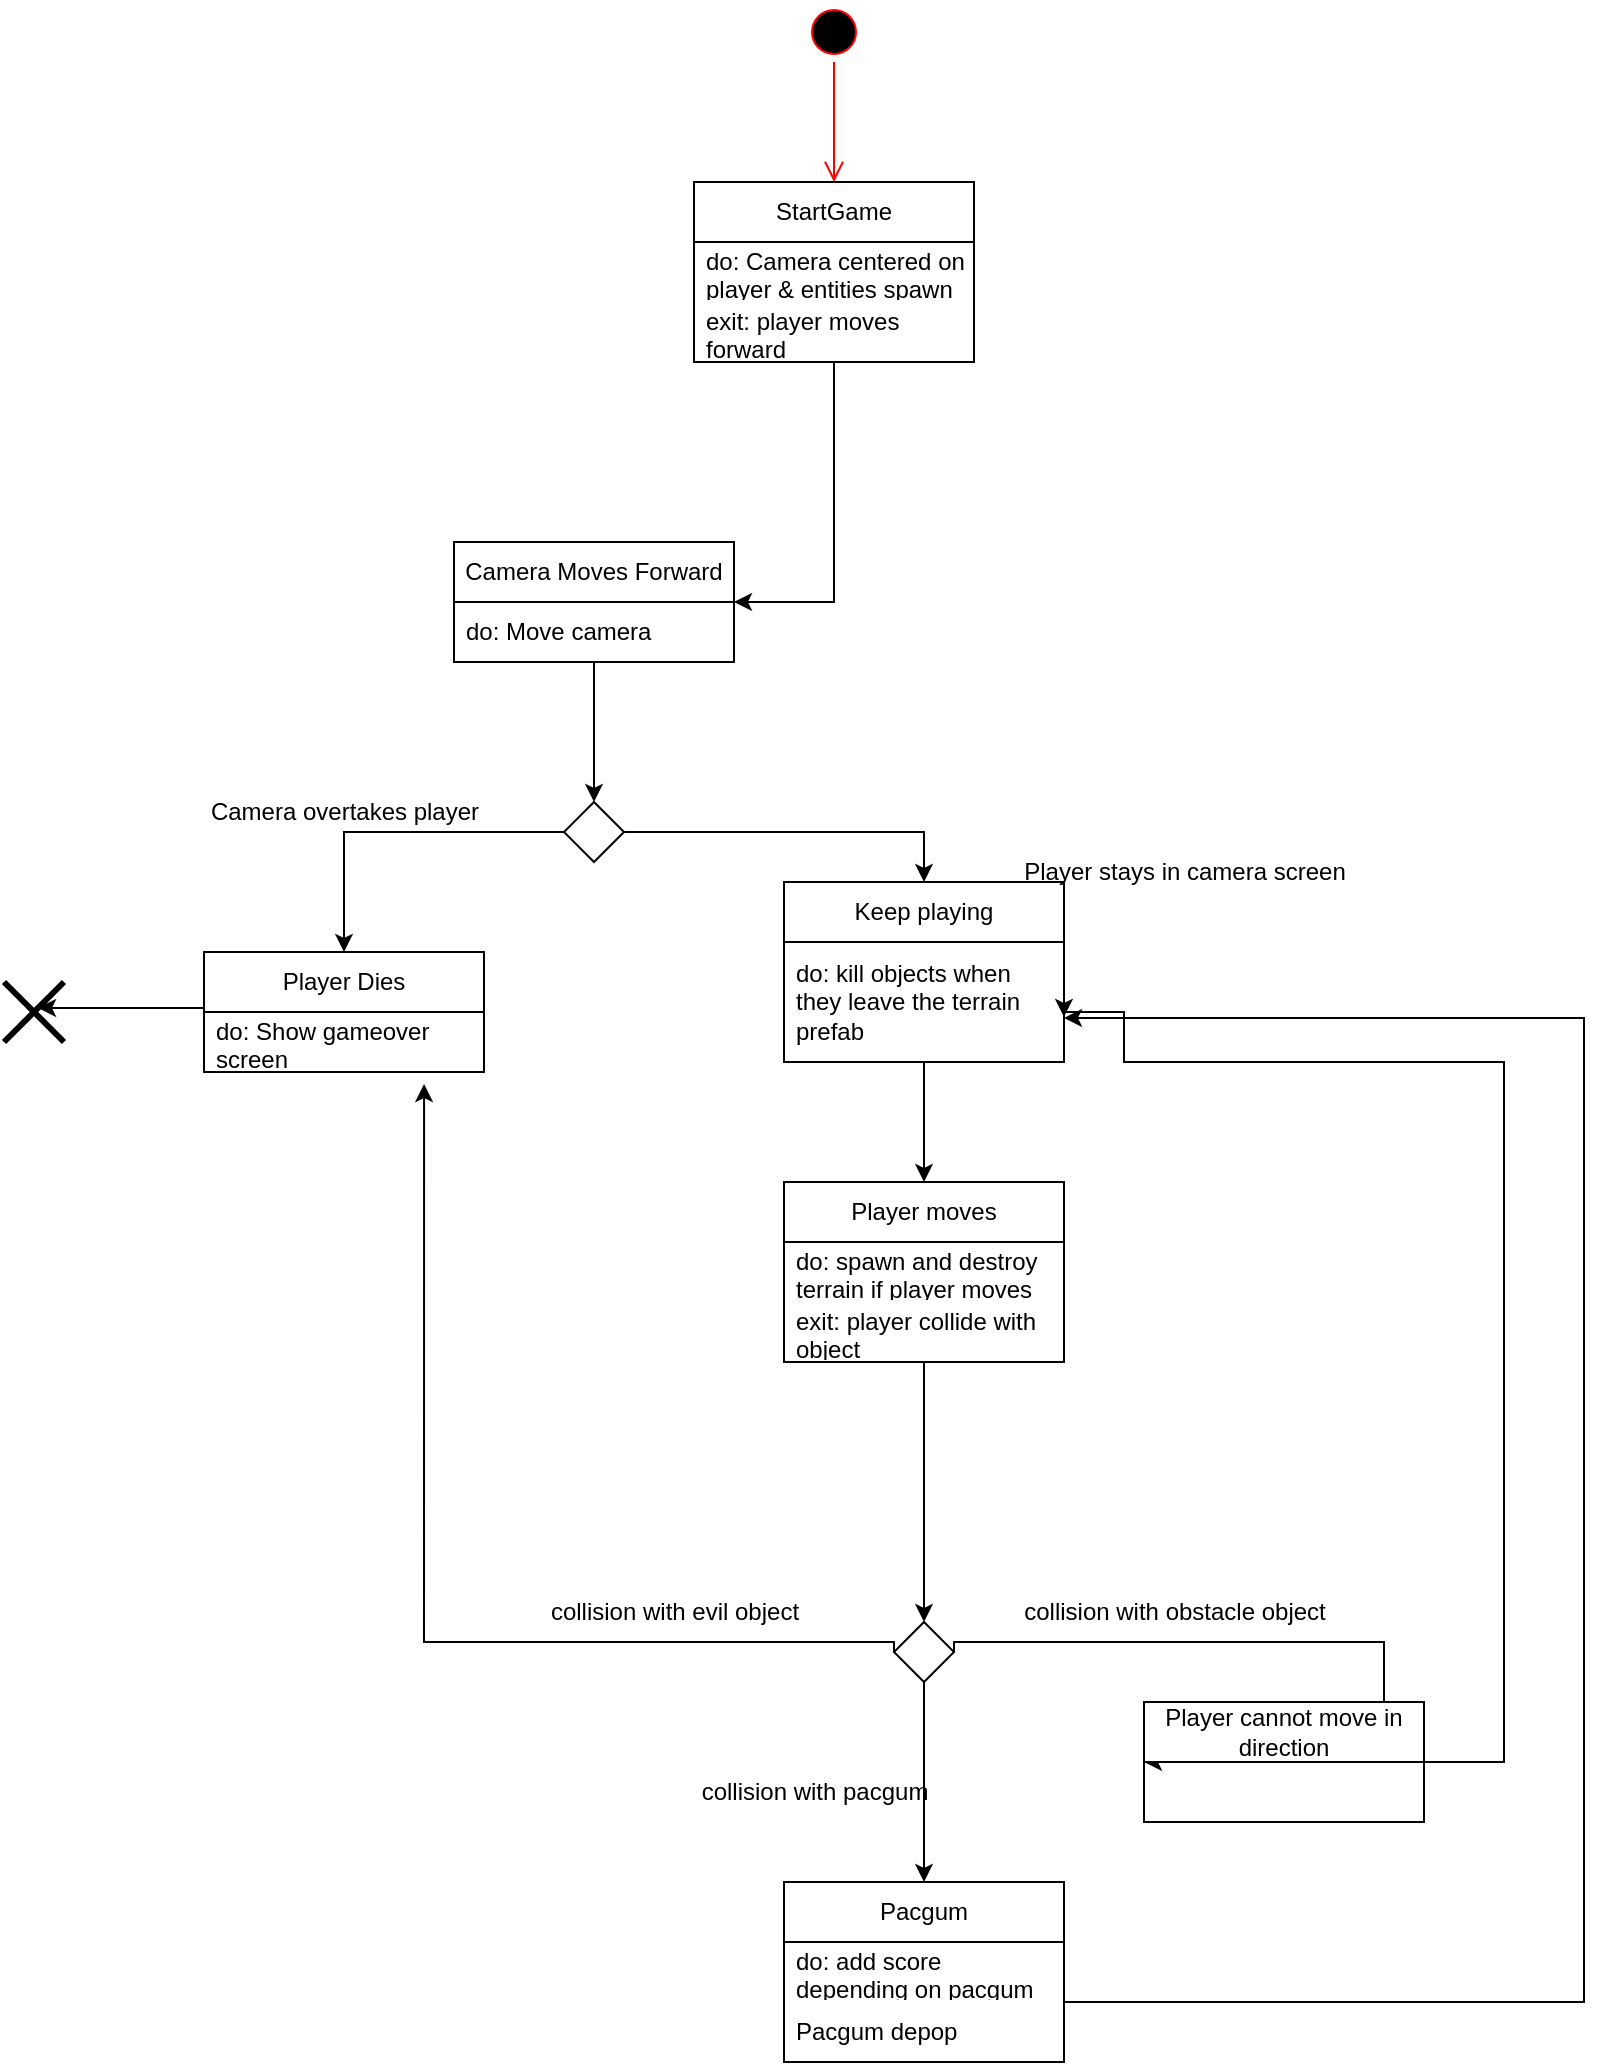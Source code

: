 <mxfile version="24.4.0" type="device">
  <diagram name="Page-1" id="nQDEeKBXd8hTK1AMAenw">
    <mxGraphModel dx="1687" dy="892" grid="1" gridSize="10" guides="1" tooltips="1" connect="1" arrows="1" fold="1" page="1" pageScale="1" pageWidth="850" pageHeight="1100" math="0" shadow="0">
      <root>
        <mxCell id="0" />
        <mxCell id="1" parent="0" />
        <mxCell id="kn-Yck2s75ZK4QcH-fP1-1" value="" style="ellipse;html=1;shape=startState;fillColor=#000000;strokeColor=#ff0000;" vertex="1" parent="1">
          <mxGeometry x="410" y="30" width="30" height="30" as="geometry" />
        </mxCell>
        <mxCell id="kn-Yck2s75ZK4QcH-fP1-2" value="" style="edgeStyle=orthogonalEdgeStyle;html=1;verticalAlign=bottom;endArrow=open;endSize=8;strokeColor=#ff0000;rounded=0;" edge="1" source="kn-Yck2s75ZK4QcH-fP1-1" parent="1">
          <mxGeometry relative="1" as="geometry">
            <mxPoint x="425" y="120" as="targetPoint" />
          </mxGeometry>
        </mxCell>
        <mxCell id="kn-Yck2s75ZK4QcH-fP1-6" value="&lt;div&gt;StartGame&lt;/div&gt;" style="swimlane;fontStyle=0;childLayout=stackLayout;horizontal=1;startSize=30;horizontalStack=0;resizeParent=1;resizeParentMax=0;resizeLast=0;collapsible=1;marginBottom=0;whiteSpace=wrap;html=1;" vertex="1" parent="1">
          <mxGeometry x="355" y="120" width="140" height="90" as="geometry" />
        </mxCell>
        <mxCell id="kn-Yck2s75ZK4QcH-fP1-7" value="do: Camera centered on player &amp;amp; entities spawn" style="text;strokeColor=none;fillColor=none;align=left;verticalAlign=middle;spacingLeft=4;spacingRight=4;overflow=hidden;points=[[0,0.5],[1,0.5]];portConstraint=eastwest;rotatable=0;whiteSpace=wrap;html=1;" vertex="1" parent="kn-Yck2s75ZK4QcH-fP1-6">
          <mxGeometry y="30" width="140" height="30" as="geometry" />
        </mxCell>
        <mxCell id="kn-Yck2s75ZK4QcH-fP1-8" value="exit: player moves forward" style="text;strokeColor=none;fillColor=none;align=left;verticalAlign=middle;spacingLeft=4;spacingRight=4;overflow=hidden;points=[[0,0.5],[1,0.5]];portConstraint=eastwest;rotatable=0;whiteSpace=wrap;html=1;" vertex="1" parent="kn-Yck2s75ZK4QcH-fP1-6">
          <mxGeometry y="60" width="140" height="30" as="geometry" />
        </mxCell>
        <mxCell id="kn-Yck2s75ZK4QcH-fP1-22" style="edgeStyle=orthogonalEdgeStyle;rounded=0;orthogonalLoop=1;jettySize=auto;html=1;exitX=0.5;exitY=1;exitDx=0;exitDy=0;entryX=0.5;entryY=0;entryDx=0;entryDy=0;" edge="1" parent="1" source="kn-Yck2s75ZK4QcH-fP1-10" target="kn-Yck2s75ZK4QcH-fP1-21">
          <mxGeometry relative="1" as="geometry" />
        </mxCell>
        <mxCell id="kn-Yck2s75ZK4QcH-fP1-10" value="Camera Moves Forward" style="swimlane;fontStyle=0;childLayout=stackLayout;horizontal=1;startSize=30;horizontalStack=0;resizeParent=1;resizeParentMax=0;resizeLast=0;collapsible=1;marginBottom=0;whiteSpace=wrap;html=1;" vertex="1" parent="1">
          <mxGeometry x="235" y="300" width="140" height="60" as="geometry" />
        </mxCell>
        <mxCell id="kn-Yck2s75ZK4QcH-fP1-11" value="do: Move camera" style="text;strokeColor=none;fillColor=none;align=left;verticalAlign=middle;spacingLeft=4;spacingRight=4;overflow=hidden;points=[[0,0.5],[1,0.5]];portConstraint=eastwest;rotatable=0;whiteSpace=wrap;html=1;" vertex="1" parent="kn-Yck2s75ZK4QcH-fP1-10">
          <mxGeometry y="30" width="140" height="30" as="geometry" />
        </mxCell>
        <mxCell id="kn-Yck2s75ZK4QcH-fP1-14" value="" style="shape=umlDestroy;whiteSpace=wrap;html=1;strokeWidth=3;targetShapes=umlLifeline;" vertex="1" parent="1">
          <mxGeometry x="10" y="520" width="30" height="30" as="geometry" />
        </mxCell>
        <mxCell id="kn-Yck2s75ZK4QcH-fP1-15" style="edgeStyle=orthogonalEdgeStyle;rounded=0;orthogonalLoop=1;jettySize=auto;html=1;exitX=0;exitY=0.5;exitDx=0;exitDy=0;entryX=0.567;entryY=0.433;entryDx=0;entryDy=0;entryPerimeter=0;" edge="1" parent="1" source="kn-Yck2s75ZK4QcH-fP1-17" target="kn-Yck2s75ZK4QcH-fP1-14">
          <mxGeometry relative="1" as="geometry">
            <Array as="points">
              <mxPoint x="117" y="530" />
            </Array>
          </mxGeometry>
        </mxCell>
        <mxCell id="kn-Yck2s75ZK4QcH-fP1-16" style="edgeStyle=orthogonalEdgeStyle;rounded=0;orthogonalLoop=1;jettySize=auto;html=1;" edge="1" parent="1" source="kn-Yck2s75ZK4QcH-fP1-8" target="kn-Yck2s75ZK4QcH-fP1-10">
          <mxGeometry relative="1" as="geometry">
            <Array as="points">
              <mxPoint x="425" y="230" />
              <mxPoint x="425" y="230" />
            </Array>
          </mxGeometry>
        </mxCell>
        <mxCell id="kn-Yck2s75ZK4QcH-fP1-17" value="Player Dies" style="swimlane;fontStyle=0;childLayout=stackLayout;horizontal=1;startSize=30;horizontalStack=0;resizeParent=1;resizeParentMax=0;resizeLast=0;collapsible=1;marginBottom=0;whiteSpace=wrap;html=1;" vertex="1" parent="1">
          <mxGeometry x="110" y="505" width="140" height="60" as="geometry" />
        </mxCell>
        <mxCell id="kn-Yck2s75ZK4QcH-fP1-18" value="do: Show gameover screen" style="text;strokeColor=none;fillColor=none;align=left;verticalAlign=middle;spacingLeft=4;spacingRight=4;overflow=hidden;points=[[0,0.5],[1,0.5]];portConstraint=eastwest;rotatable=0;whiteSpace=wrap;html=1;" vertex="1" parent="kn-Yck2s75ZK4QcH-fP1-17">
          <mxGeometry y="30" width="140" height="30" as="geometry" />
        </mxCell>
        <mxCell id="kn-Yck2s75ZK4QcH-fP1-23" style="edgeStyle=orthogonalEdgeStyle;rounded=0;orthogonalLoop=1;jettySize=auto;html=1;exitX=0;exitY=0.5;exitDx=0;exitDy=0;entryX=0.5;entryY=0;entryDx=0;entryDy=0;" edge="1" parent="1" source="kn-Yck2s75ZK4QcH-fP1-21" target="kn-Yck2s75ZK4QcH-fP1-17">
          <mxGeometry relative="1" as="geometry" />
        </mxCell>
        <mxCell id="kn-Yck2s75ZK4QcH-fP1-30" style="edgeStyle=orthogonalEdgeStyle;rounded=0;orthogonalLoop=1;jettySize=auto;html=1;exitX=1;exitY=0.5;exitDx=0;exitDy=0;entryX=0.5;entryY=0;entryDx=0;entryDy=0;" edge="1" parent="1" source="kn-Yck2s75ZK4QcH-fP1-21" target="kn-Yck2s75ZK4QcH-fP1-26">
          <mxGeometry relative="1" as="geometry" />
        </mxCell>
        <mxCell id="kn-Yck2s75ZK4QcH-fP1-21" value="" style="rhombus;whiteSpace=wrap;html=1;" vertex="1" parent="1">
          <mxGeometry x="290" y="430" width="30" height="30" as="geometry" />
        </mxCell>
        <mxCell id="kn-Yck2s75ZK4QcH-fP1-24" value="Camera overtakes player" style="text;html=1;align=center;verticalAlign=middle;resizable=0;points=[];autosize=1;strokeColor=none;fillColor=none;" vertex="1" parent="1">
          <mxGeometry x="100" y="420" width="160" height="30" as="geometry" />
        </mxCell>
        <mxCell id="kn-Yck2s75ZK4QcH-fP1-33" style="edgeStyle=orthogonalEdgeStyle;rounded=0;orthogonalLoop=1;jettySize=auto;html=1;exitX=0.5;exitY=1;exitDx=0;exitDy=0;entryX=0.5;entryY=0;entryDx=0;entryDy=0;" edge="1" parent="1" source="kn-Yck2s75ZK4QcH-fP1-26" target="kn-Yck2s75ZK4QcH-fP1-58">
          <mxGeometry relative="1" as="geometry" />
        </mxCell>
        <mxCell id="kn-Yck2s75ZK4QcH-fP1-26" value="Keep playing" style="swimlane;fontStyle=0;childLayout=stackLayout;horizontal=1;startSize=30;horizontalStack=0;resizeParent=1;resizeParentMax=0;resizeLast=0;collapsible=1;marginBottom=0;whiteSpace=wrap;html=1;" vertex="1" parent="1">
          <mxGeometry x="400" y="470" width="140" height="90" as="geometry" />
        </mxCell>
        <mxCell id="kn-Yck2s75ZK4QcH-fP1-64" value="do: kill objects when they leave the terrain prefab" style="text;strokeColor=none;fillColor=none;align=left;verticalAlign=middle;spacingLeft=4;spacingRight=4;overflow=hidden;points=[[0,0.5],[1,0.5]];portConstraint=eastwest;rotatable=0;whiteSpace=wrap;html=1;" vertex="1" parent="kn-Yck2s75ZK4QcH-fP1-26">
          <mxGeometry y="30" width="140" height="60" as="geometry" />
        </mxCell>
        <mxCell id="kn-Yck2s75ZK4QcH-fP1-31" value="Player stays in camera screen" style="text;html=1;align=center;verticalAlign=middle;resizable=0;points=[];autosize=1;strokeColor=none;fillColor=none;" vertex="1" parent="1">
          <mxGeometry x="510" y="450" width="180" height="30" as="geometry" />
        </mxCell>
        <mxCell id="kn-Yck2s75ZK4QcH-fP1-38" style="edgeStyle=orthogonalEdgeStyle;rounded=0;orthogonalLoop=1;jettySize=auto;html=1;exitX=0;exitY=0.5;exitDx=0;exitDy=0;entryX=0.786;entryY=1.2;entryDx=0;entryDy=0;entryPerimeter=0;" edge="1" parent="1" source="kn-Yck2s75ZK4QcH-fP1-32" target="kn-Yck2s75ZK4QcH-fP1-18">
          <mxGeometry relative="1" as="geometry">
            <mxPoint x="360" y="570" as="targetPoint" />
            <Array as="points">
              <mxPoint x="455" y="850" />
              <mxPoint x="220" y="850" />
            </Array>
          </mxGeometry>
        </mxCell>
        <mxCell id="kn-Yck2s75ZK4QcH-fP1-44" style="edgeStyle=orthogonalEdgeStyle;rounded=0;orthogonalLoop=1;jettySize=auto;html=1;exitX=1;exitY=0.5;exitDx=0;exitDy=0;entryX=0;entryY=0.5;entryDx=0;entryDy=0;" edge="1" parent="1" source="kn-Yck2s75ZK4QcH-fP1-32" target="kn-Yck2s75ZK4QcH-fP1-40">
          <mxGeometry relative="1" as="geometry">
            <Array as="points">
              <mxPoint x="485" y="850" />
              <mxPoint x="700" y="850" />
              <mxPoint x="700" y="910" />
            </Array>
          </mxGeometry>
        </mxCell>
        <mxCell id="kn-Yck2s75ZK4QcH-fP1-54" style="edgeStyle=orthogonalEdgeStyle;rounded=0;orthogonalLoop=1;jettySize=auto;html=1;exitX=0.5;exitY=1;exitDx=0;exitDy=0;" edge="1" parent="1" source="kn-Yck2s75ZK4QcH-fP1-32" target="kn-Yck2s75ZK4QcH-fP1-50">
          <mxGeometry relative="1" as="geometry" />
        </mxCell>
        <mxCell id="kn-Yck2s75ZK4QcH-fP1-32" value="" style="rhombus;whiteSpace=wrap;html=1;" vertex="1" parent="1">
          <mxGeometry x="455" y="840" width="30" height="30" as="geometry" />
        </mxCell>
        <mxCell id="kn-Yck2s75ZK4QcH-fP1-39" value="collision with evil object" style="text;html=1;align=center;verticalAlign=middle;resizable=0;points=[];autosize=1;strokeColor=none;fillColor=none;" vertex="1" parent="1">
          <mxGeometry x="270" y="820" width="150" height="30" as="geometry" />
        </mxCell>
        <mxCell id="kn-Yck2s75ZK4QcH-fP1-45" style="edgeStyle=orthogonalEdgeStyle;rounded=0;orthogonalLoop=1;jettySize=auto;html=1;exitX=1;exitY=0.5;exitDx=0;exitDy=0;entryX=1;entryY=0.75;entryDx=0;entryDy=0;" edge="1" parent="1" source="kn-Yck2s75ZK4QcH-fP1-40" target="kn-Yck2s75ZK4QcH-fP1-26">
          <mxGeometry relative="1" as="geometry">
            <mxPoint x="540" y="565" as="targetPoint" />
            <Array as="points">
              <mxPoint x="760" y="910" />
              <mxPoint x="760" y="560" />
              <mxPoint x="570" y="560" />
              <mxPoint x="570" y="535" />
            </Array>
          </mxGeometry>
        </mxCell>
        <mxCell id="kn-Yck2s75ZK4QcH-fP1-40" value="Player cannot move in direction" style="swimlane;fontStyle=0;childLayout=stackLayout;horizontal=1;startSize=30;horizontalStack=0;resizeParent=1;resizeParentMax=0;resizeLast=0;collapsible=1;marginBottom=0;whiteSpace=wrap;html=1;" vertex="1" parent="1">
          <mxGeometry x="580" y="880" width="140" height="60" as="geometry" />
        </mxCell>
        <mxCell id="kn-Yck2s75ZK4QcH-fP1-47" value="collision with obstacle object" style="text;html=1;align=center;verticalAlign=middle;resizable=0;points=[];autosize=1;strokeColor=none;fillColor=none;" vertex="1" parent="1">
          <mxGeometry x="510" y="820" width="170" height="30" as="geometry" />
        </mxCell>
        <mxCell id="kn-Yck2s75ZK4QcH-fP1-50" value="Pacgum" style="swimlane;fontStyle=0;childLayout=stackLayout;horizontal=1;startSize=30;horizontalStack=0;resizeParent=1;resizeParentMax=0;resizeLast=0;collapsible=1;marginBottom=0;whiteSpace=wrap;html=1;" vertex="1" parent="1">
          <mxGeometry x="400" y="970" width="140" height="90" as="geometry" />
        </mxCell>
        <mxCell id="kn-Yck2s75ZK4QcH-fP1-51" value="do: add score depending on pacgum value" style="text;strokeColor=none;fillColor=none;align=left;verticalAlign=middle;spacingLeft=4;spacingRight=4;overflow=hidden;points=[[0,0.5],[1,0.5]];portConstraint=eastwest;rotatable=0;whiteSpace=wrap;html=1;" vertex="1" parent="kn-Yck2s75ZK4QcH-fP1-50">
          <mxGeometry y="30" width="140" height="30" as="geometry" />
        </mxCell>
        <mxCell id="kn-Yck2s75ZK4QcH-fP1-52" value="Pacgum depop" style="text;strokeColor=none;fillColor=none;align=left;verticalAlign=middle;spacingLeft=4;spacingRight=4;overflow=hidden;points=[[0,0.5],[1,0.5]];portConstraint=eastwest;rotatable=0;whiteSpace=wrap;html=1;" vertex="1" parent="kn-Yck2s75ZK4QcH-fP1-50">
          <mxGeometry y="60" width="140" height="30" as="geometry" />
        </mxCell>
        <mxCell id="kn-Yck2s75ZK4QcH-fP1-55" style="edgeStyle=orthogonalEdgeStyle;rounded=0;orthogonalLoop=1;jettySize=auto;html=1;exitX=1;exitY=0.5;exitDx=0;exitDy=0;" edge="1" parent="1" source="kn-Yck2s75ZK4QcH-fP1-52">
          <mxGeometry relative="1" as="geometry">
            <mxPoint x="540" y="538" as="targetPoint" />
            <Array as="points">
              <mxPoint x="540" y="1030" />
              <mxPoint x="800" y="1030" />
              <mxPoint x="800" y="538" />
              <mxPoint x="545" y="538" />
            </Array>
          </mxGeometry>
        </mxCell>
        <mxCell id="kn-Yck2s75ZK4QcH-fP1-56" value="collision with pacgum" style="text;html=1;align=center;verticalAlign=middle;resizable=0;points=[];autosize=1;strokeColor=none;fillColor=none;" vertex="1" parent="1">
          <mxGeometry x="345" y="910" width="140" height="30" as="geometry" />
        </mxCell>
        <mxCell id="kn-Yck2s75ZK4QcH-fP1-62" style="edgeStyle=orthogonalEdgeStyle;rounded=0;orthogonalLoop=1;jettySize=auto;html=1;entryX=0.5;entryY=0;entryDx=0;entryDy=0;" edge="1" parent="1" source="kn-Yck2s75ZK4QcH-fP1-58" target="kn-Yck2s75ZK4QcH-fP1-32">
          <mxGeometry relative="1" as="geometry" />
        </mxCell>
        <mxCell id="kn-Yck2s75ZK4QcH-fP1-58" value="Player moves " style="swimlane;fontStyle=0;childLayout=stackLayout;horizontal=1;startSize=30;horizontalStack=0;resizeParent=1;resizeParentMax=0;resizeLast=0;collapsible=1;marginBottom=0;whiteSpace=wrap;html=1;" vertex="1" parent="1">
          <mxGeometry x="400" y="620" width="140" height="90" as="geometry" />
        </mxCell>
        <mxCell id="kn-Yck2s75ZK4QcH-fP1-59" value="do: spawn and destroy terrain if player moves forward" style="text;strokeColor=none;fillColor=none;align=left;verticalAlign=middle;spacingLeft=4;spacingRight=4;overflow=hidden;points=[[0,0.5],[1,0.5]];portConstraint=eastwest;rotatable=0;whiteSpace=wrap;html=1;" vertex="1" parent="kn-Yck2s75ZK4QcH-fP1-58">
          <mxGeometry y="30" width="140" height="30" as="geometry" />
        </mxCell>
        <mxCell id="kn-Yck2s75ZK4QcH-fP1-60" value="exit: player collide with object" style="text;strokeColor=none;fillColor=none;align=left;verticalAlign=middle;spacingLeft=4;spacingRight=4;overflow=hidden;points=[[0,0.5],[1,0.5]];portConstraint=eastwest;rotatable=0;whiteSpace=wrap;html=1;" vertex="1" parent="kn-Yck2s75ZK4QcH-fP1-58">
          <mxGeometry y="60" width="140" height="30" as="geometry" />
        </mxCell>
      </root>
    </mxGraphModel>
  </diagram>
</mxfile>
